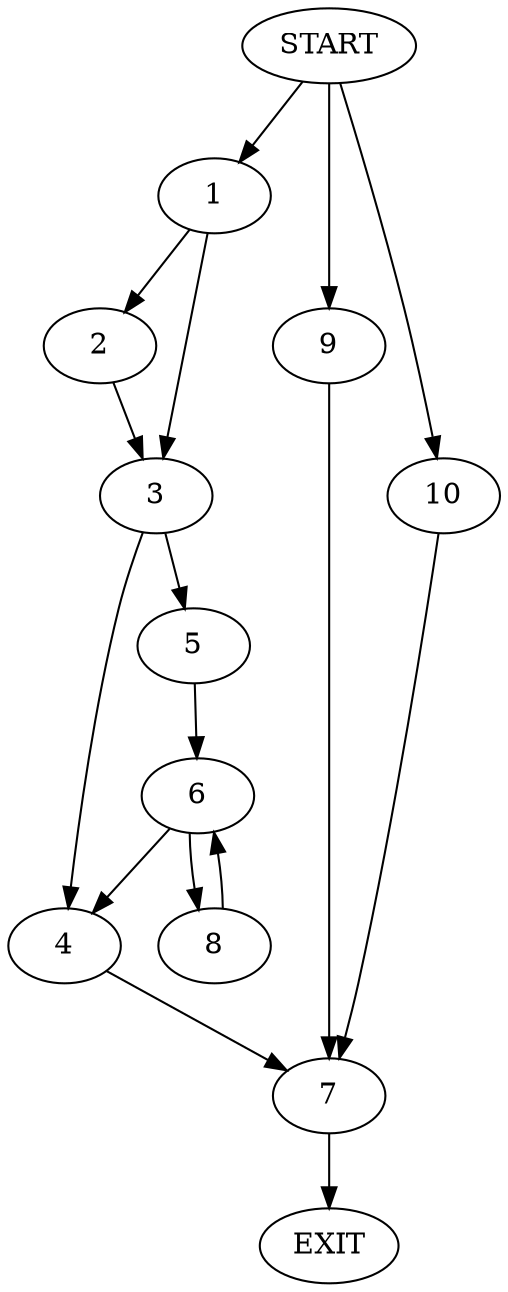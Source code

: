 digraph {
0 [label="START"]
11 [label="EXIT"]
0 -> 1
1 -> 2
1 -> 3
2 -> 3
3 -> 4
3 -> 5
5 -> 6
4 -> 7
6 -> 8
6 -> 4
8 -> 6
7 -> 11
0 -> 9
9 -> 7
0 -> 10
10 -> 7
}
